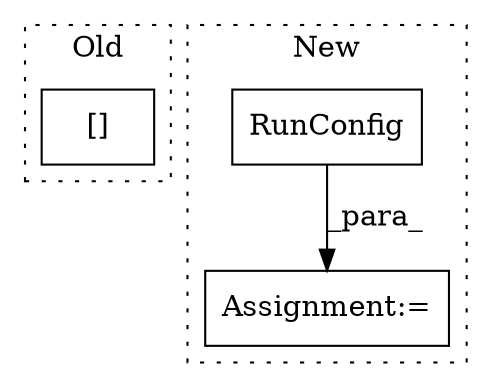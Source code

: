 digraph G {
subgraph cluster0 {
1 [label="[]" a="2" s="14777,14788" l="2,1" shape="box"];
label = "Old";
style="dotted";
}
subgraph cluster1 {
2 [label="RunConfig" a="32" s="14174,14190" l="10,1" shape="box"];
3 [label="Assignment:=" a="7" s="14154" l="1" shape="box"];
label = "New";
style="dotted";
}
2 -> 3 [label="_para_"];
}